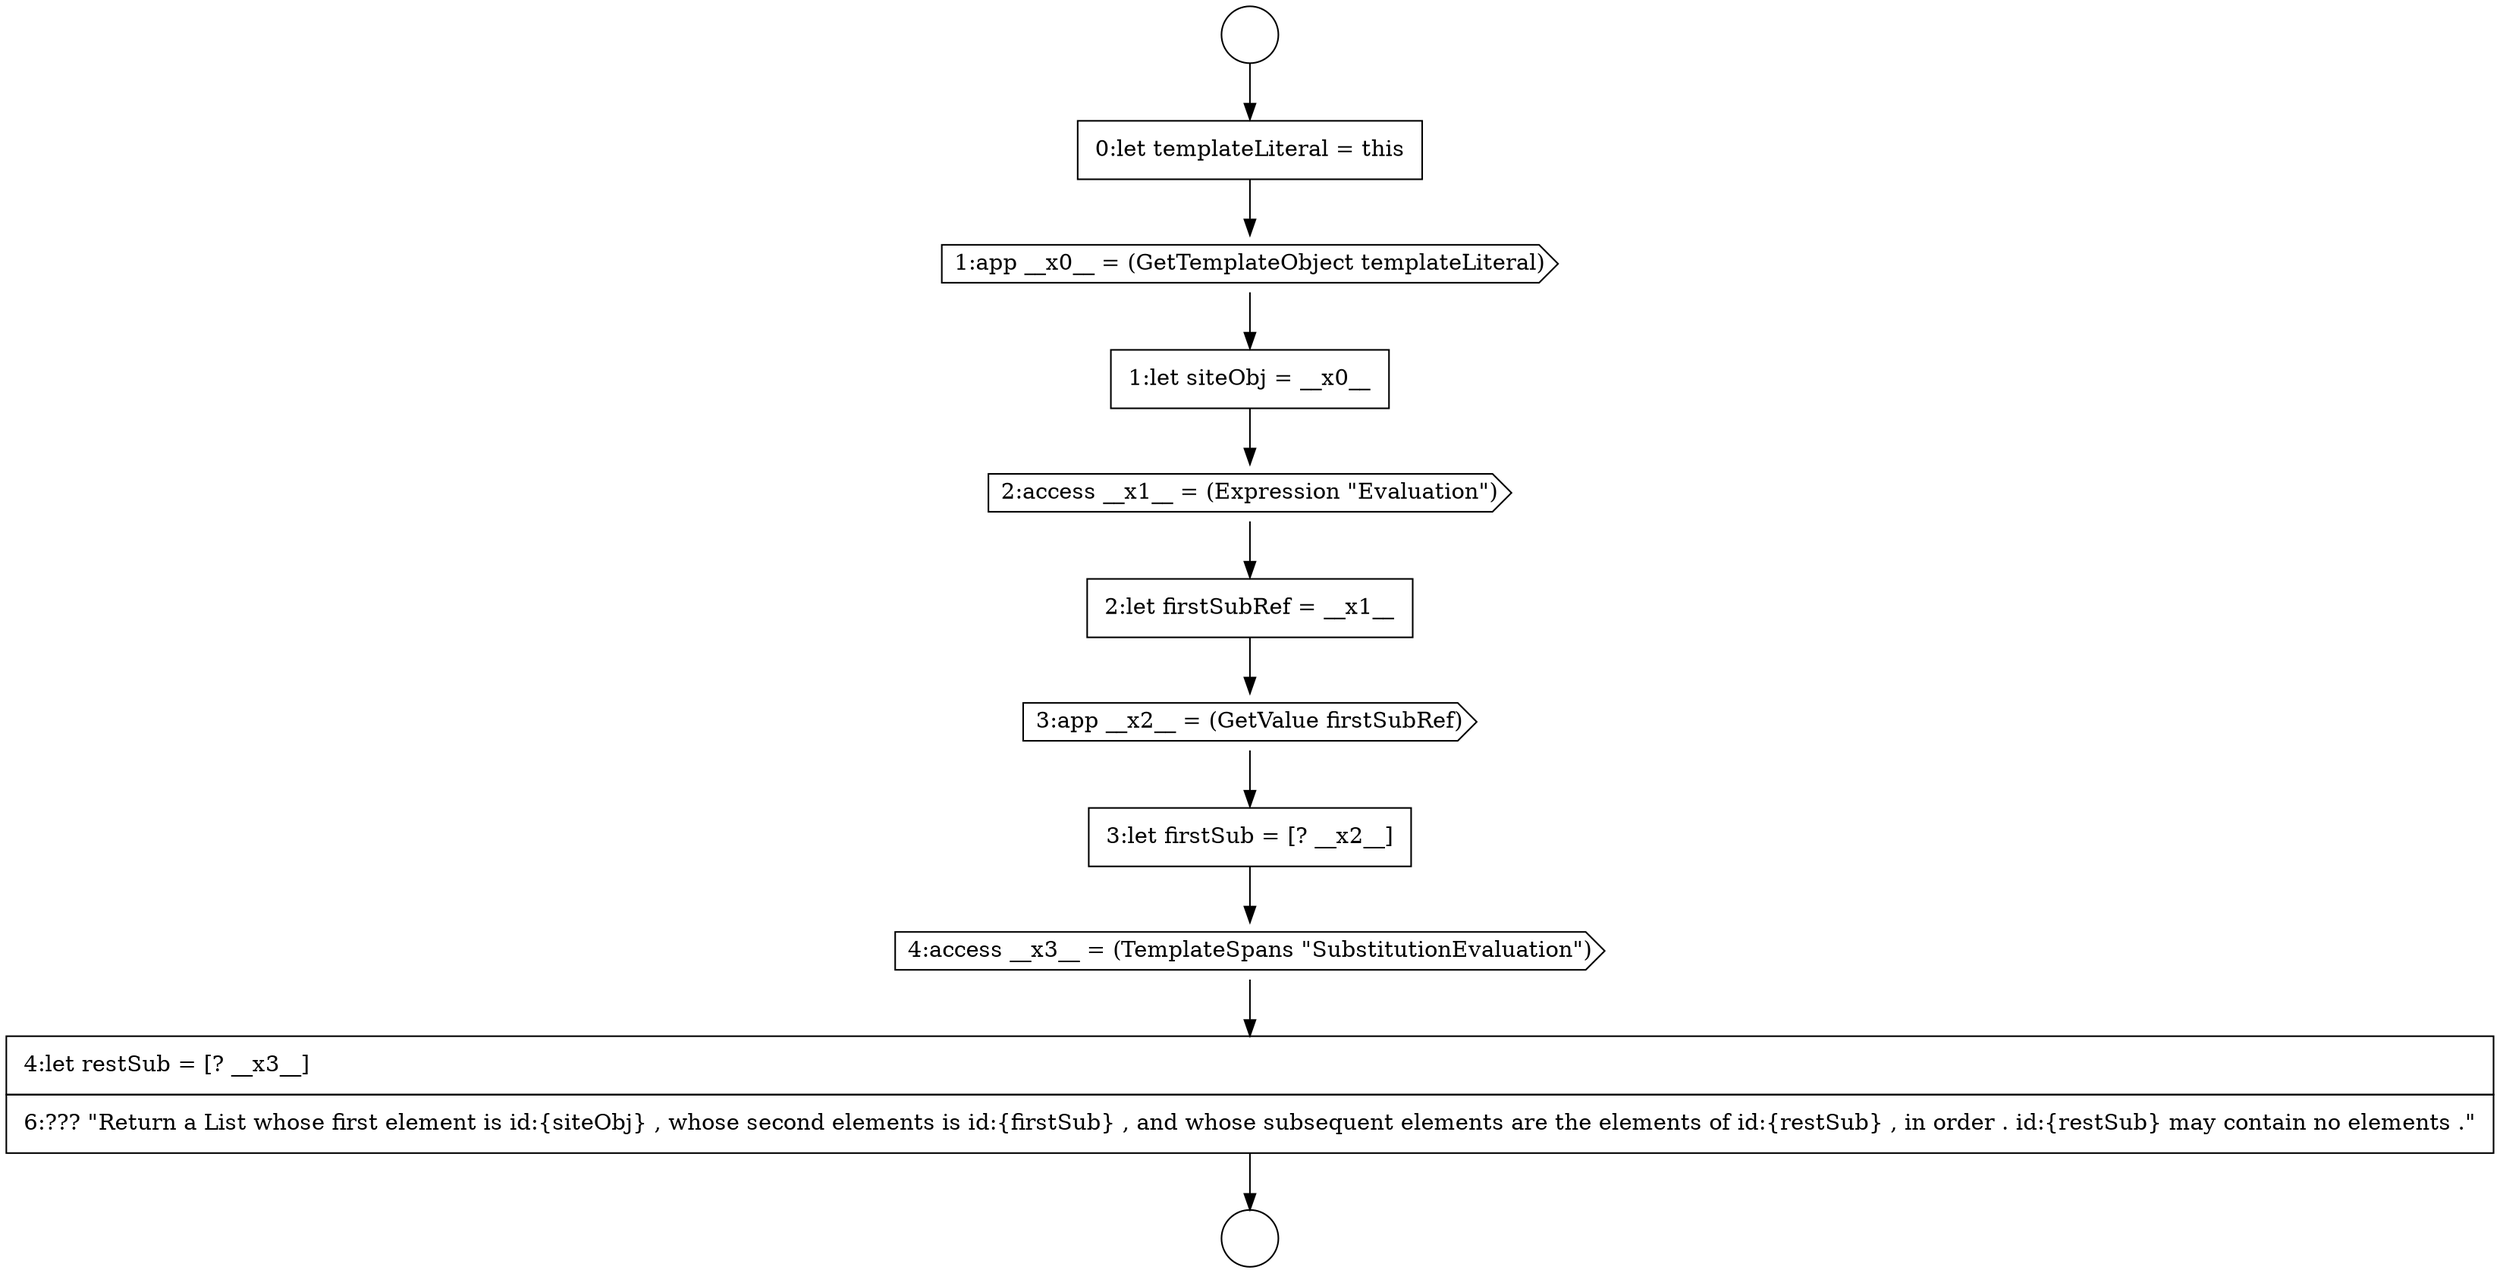 digraph {
  node4215 [shape=none, margin=0, label=<<font color="black">
    <table border="0" cellborder="1" cellspacing="0" cellpadding="10">
      <tr><td align="left">4:let restSub = [? __x3__]</td></tr>
      <tr><td align="left">6:??? &quot;Return a List whose first element is id:{siteObj} , whose second elements is id:{firstSub} , and whose subsequent elements are the elements of id:{restSub} , in order . id:{restSub} may contain no elements .&quot;</td></tr>
    </table>
  </font>> color="black" fillcolor="white" style=filled]
  node4205 [shape=circle label=" " color="black" fillcolor="white" style=filled]
  node4211 [shape=none, margin=0, label=<<font color="black">
    <table border="0" cellborder="1" cellspacing="0" cellpadding="10">
      <tr><td align="left">2:let firstSubRef = __x1__</td></tr>
    </table>
  </font>> color="black" fillcolor="white" style=filled]
  node4212 [shape=cds, label=<<font color="black">3:app __x2__ = (GetValue firstSubRef)</font>> color="black" fillcolor="white" style=filled]
  node4213 [shape=none, margin=0, label=<<font color="black">
    <table border="0" cellborder="1" cellspacing="0" cellpadding="10">
      <tr><td align="left">3:let firstSub = [? __x2__]</td></tr>
    </table>
  </font>> color="black" fillcolor="white" style=filled]
  node4208 [shape=cds, label=<<font color="black">1:app __x0__ = (GetTemplateObject templateLiteral)</font>> color="black" fillcolor="white" style=filled]
  node4209 [shape=none, margin=0, label=<<font color="black">
    <table border="0" cellborder="1" cellspacing="0" cellpadding="10">
      <tr><td align="left">1:let siteObj = __x0__</td></tr>
    </table>
  </font>> color="black" fillcolor="white" style=filled]
  node4207 [shape=none, margin=0, label=<<font color="black">
    <table border="0" cellborder="1" cellspacing="0" cellpadding="10">
      <tr><td align="left">0:let templateLiteral = this</td></tr>
    </table>
  </font>> color="black" fillcolor="white" style=filled]
  node4214 [shape=cds, label=<<font color="black">4:access __x3__ = (TemplateSpans &quot;SubstitutionEvaluation&quot;)</font>> color="black" fillcolor="white" style=filled]
  node4210 [shape=cds, label=<<font color="black">2:access __x1__ = (Expression &quot;Evaluation&quot;)</font>> color="black" fillcolor="white" style=filled]
  node4206 [shape=circle label=" " color="black" fillcolor="white" style=filled]
  node4208 -> node4209 [ color="black"]
  node4207 -> node4208 [ color="black"]
  node4214 -> node4215 [ color="black"]
  node4212 -> node4213 [ color="black"]
  node4211 -> node4212 [ color="black"]
  node4210 -> node4211 [ color="black"]
  node4209 -> node4210 [ color="black"]
  node4213 -> node4214 [ color="black"]
  node4215 -> node4206 [ color="black"]
  node4205 -> node4207 [ color="black"]
}
